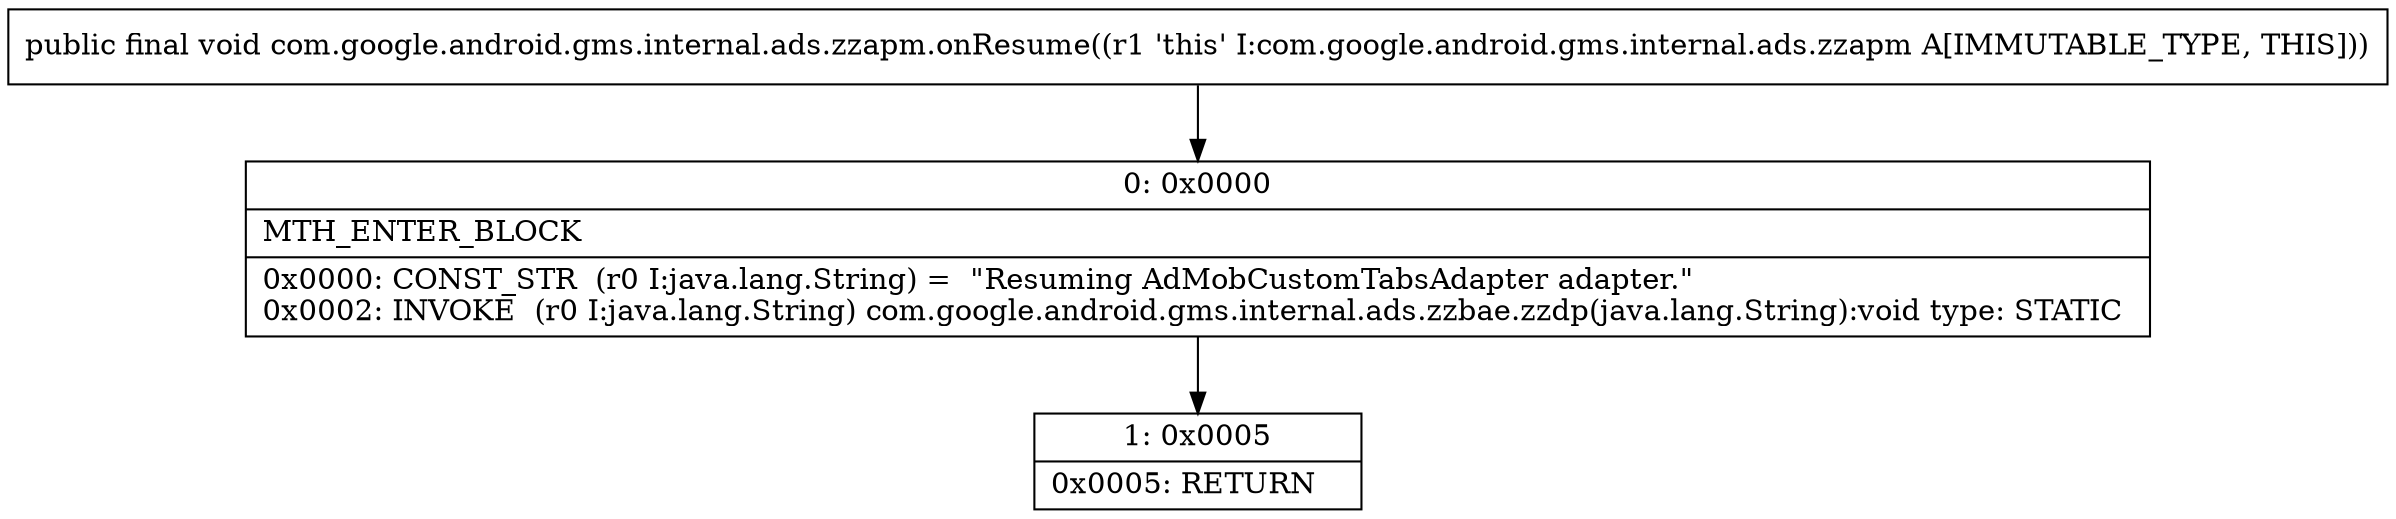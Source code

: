 digraph "CFG forcom.google.android.gms.internal.ads.zzapm.onResume()V" {
Node_0 [shape=record,label="{0\:\ 0x0000|MTH_ENTER_BLOCK\l|0x0000: CONST_STR  (r0 I:java.lang.String) =  \"Resuming AdMobCustomTabsAdapter adapter.\" \l0x0002: INVOKE  (r0 I:java.lang.String) com.google.android.gms.internal.ads.zzbae.zzdp(java.lang.String):void type: STATIC \l}"];
Node_1 [shape=record,label="{1\:\ 0x0005|0x0005: RETURN   \l}"];
MethodNode[shape=record,label="{public final void com.google.android.gms.internal.ads.zzapm.onResume((r1 'this' I:com.google.android.gms.internal.ads.zzapm A[IMMUTABLE_TYPE, THIS])) }"];
MethodNode -> Node_0;
Node_0 -> Node_1;
}

